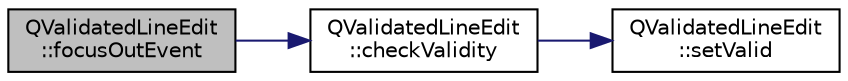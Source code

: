 digraph "QValidatedLineEdit::focusOutEvent"
{
  edge [fontname="Helvetica",fontsize="10",labelfontname="Helvetica",labelfontsize="10"];
  node [fontname="Helvetica",fontsize="10",shape=record];
  rankdir="LR";
  Node15 [label="QValidatedLineEdit\l::focusOutEvent",height=0.2,width=0.4,color="black", fillcolor="grey75", style="filled", fontcolor="black"];
  Node15 -> Node16 [color="midnightblue",fontsize="10",style="solid",fontname="Helvetica"];
  Node16 [label="QValidatedLineEdit\l::checkValidity",height=0.2,width=0.4,color="black", fillcolor="white", style="filled",URL="$class_q_validated_line_edit.html#aa5b5196dc6215f088bc138ac4dbc3e28"];
  Node16 -> Node17 [color="midnightblue",fontsize="10",style="solid",fontname="Helvetica"];
  Node17 [label="QValidatedLineEdit\l::setValid",height=0.2,width=0.4,color="black", fillcolor="white", style="filled",URL="$class_q_validated_line_edit.html#ad9984e2e463cc7fbf28fe334498a1df5"];
}
